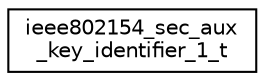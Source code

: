 digraph "Graphical Class Hierarchy"
{
 // LATEX_PDF_SIZE
  edge [fontname="Helvetica",fontsize="10",labelfontname="Helvetica",labelfontsize="10"];
  node [fontname="Helvetica",fontsize="10",shape=record];
  rankdir="LR";
  Node0 [label="ieee802154_sec_aux\l_key_identifier_1_t",height=0.2,width=0.4,color="black", fillcolor="white", style="filled",URL="$structieee802154__sec__aux__key__identifier__1__t.html",tooltip="Content of key_source if key mode is IEEE802154_SEC_SCF_KEYMODE_INDEX."];
}
